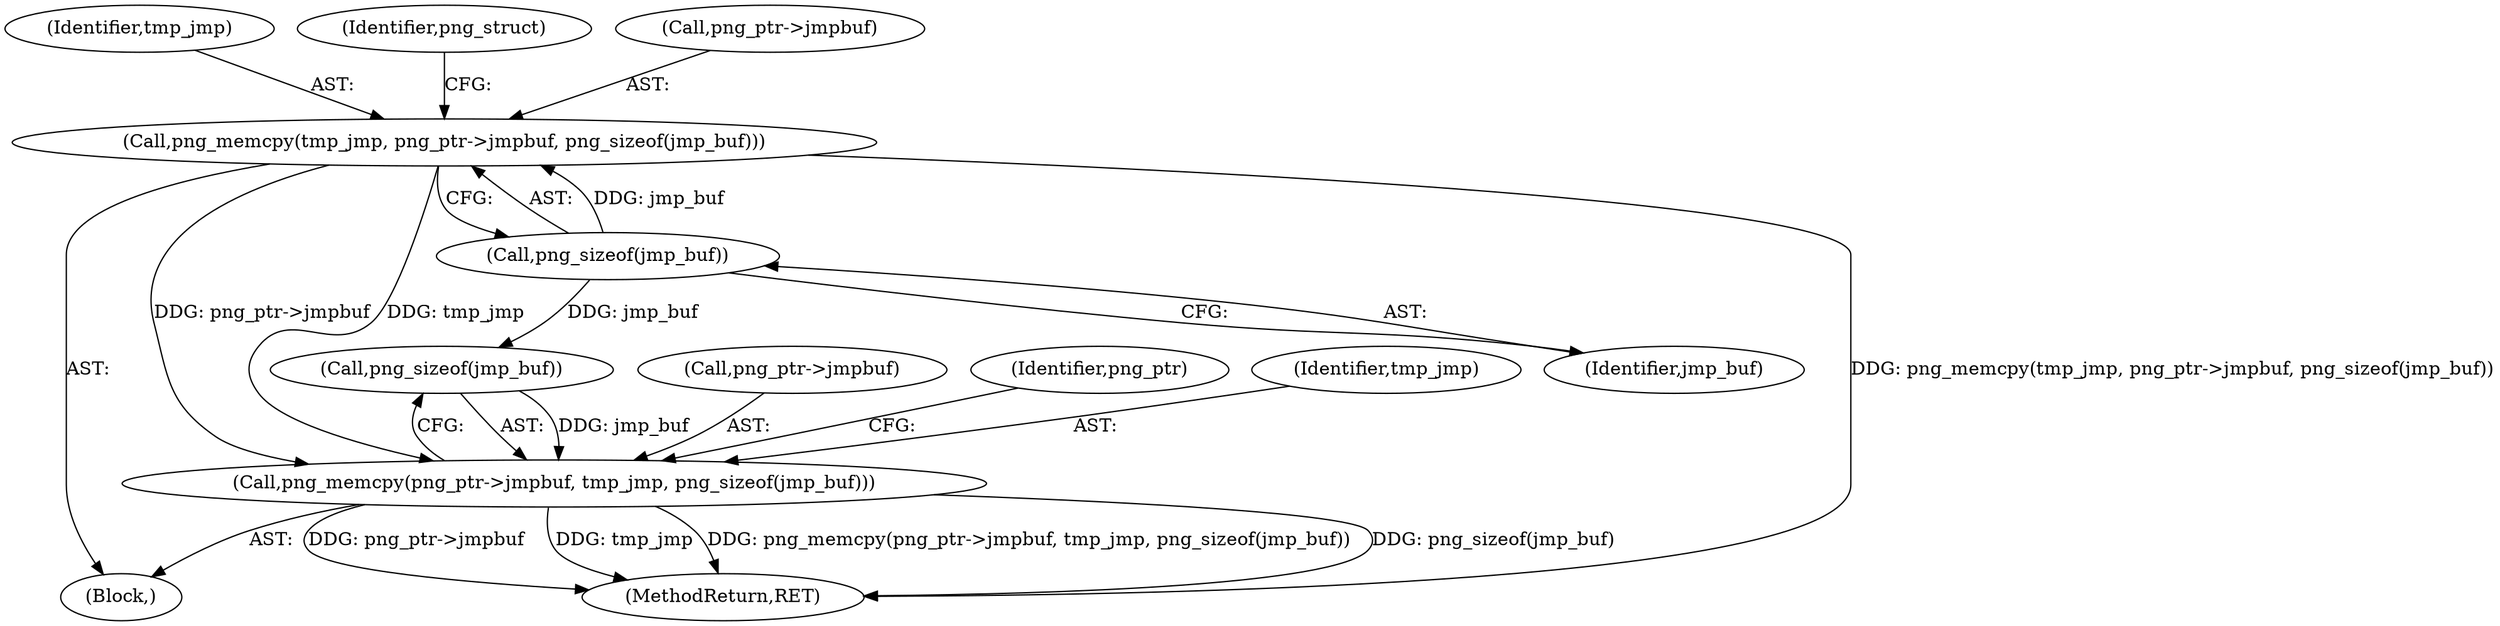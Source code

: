 digraph "0_Chrome_7f3d85b096f66870a15b37c2f40b219b2e292693_28@API" {
"1000158" [label="(Call,png_memcpy(tmp_jmp, png_ptr->jmpbuf, png_sizeof(jmp_buf)))"];
"1000163" [label="(Call,png_sizeof(jmp_buf))"];
"1000198" [label="(Call,png_memcpy(png_ptr->jmpbuf, tmp_jmp, png_sizeof(jmp_buf)))"];
"1000159" [label="(Identifier,tmp_jmp)"];
"1000198" [label="(Call,png_memcpy(png_ptr->jmpbuf, tmp_jmp, png_sizeof(jmp_buf)))"];
"1000203" [label="(Call,png_sizeof(jmp_buf))"];
"1000199" [label="(Call,png_ptr->jmpbuf)"];
"1000206" [label="(Identifier,png_ptr)"];
"1000164" [label="(Identifier,jmp_buf)"];
"1000110" [label="(Block,)"];
"1000163" [label="(Call,png_sizeof(jmp_buf))"];
"1000168" [label="(Identifier,png_struct)"];
"1000202" [label="(Identifier,tmp_jmp)"];
"1000160" [label="(Call,png_ptr->jmpbuf)"];
"1000158" [label="(Call,png_memcpy(tmp_jmp, png_ptr->jmpbuf, png_sizeof(jmp_buf)))"];
"1000228" [label="(MethodReturn,RET)"];
"1000158" -> "1000110"  [label="AST: "];
"1000158" -> "1000163"  [label="CFG: "];
"1000159" -> "1000158"  [label="AST: "];
"1000160" -> "1000158"  [label="AST: "];
"1000163" -> "1000158"  [label="AST: "];
"1000168" -> "1000158"  [label="CFG: "];
"1000158" -> "1000228"  [label="DDG: png_memcpy(tmp_jmp, png_ptr->jmpbuf, png_sizeof(jmp_buf))"];
"1000163" -> "1000158"  [label="DDG: jmp_buf"];
"1000158" -> "1000198"  [label="DDG: png_ptr->jmpbuf"];
"1000158" -> "1000198"  [label="DDG: tmp_jmp"];
"1000163" -> "1000164"  [label="CFG: "];
"1000164" -> "1000163"  [label="AST: "];
"1000163" -> "1000203"  [label="DDG: jmp_buf"];
"1000198" -> "1000110"  [label="AST: "];
"1000198" -> "1000203"  [label="CFG: "];
"1000199" -> "1000198"  [label="AST: "];
"1000202" -> "1000198"  [label="AST: "];
"1000203" -> "1000198"  [label="AST: "];
"1000206" -> "1000198"  [label="CFG: "];
"1000198" -> "1000228"  [label="DDG: png_sizeof(jmp_buf)"];
"1000198" -> "1000228"  [label="DDG: png_ptr->jmpbuf"];
"1000198" -> "1000228"  [label="DDG: tmp_jmp"];
"1000198" -> "1000228"  [label="DDG: png_memcpy(png_ptr->jmpbuf, tmp_jmp, png_sizeof(jmp_buf))"];
"1000203" -> "1000198"  [label="DDG: jmp_buf"];
}
